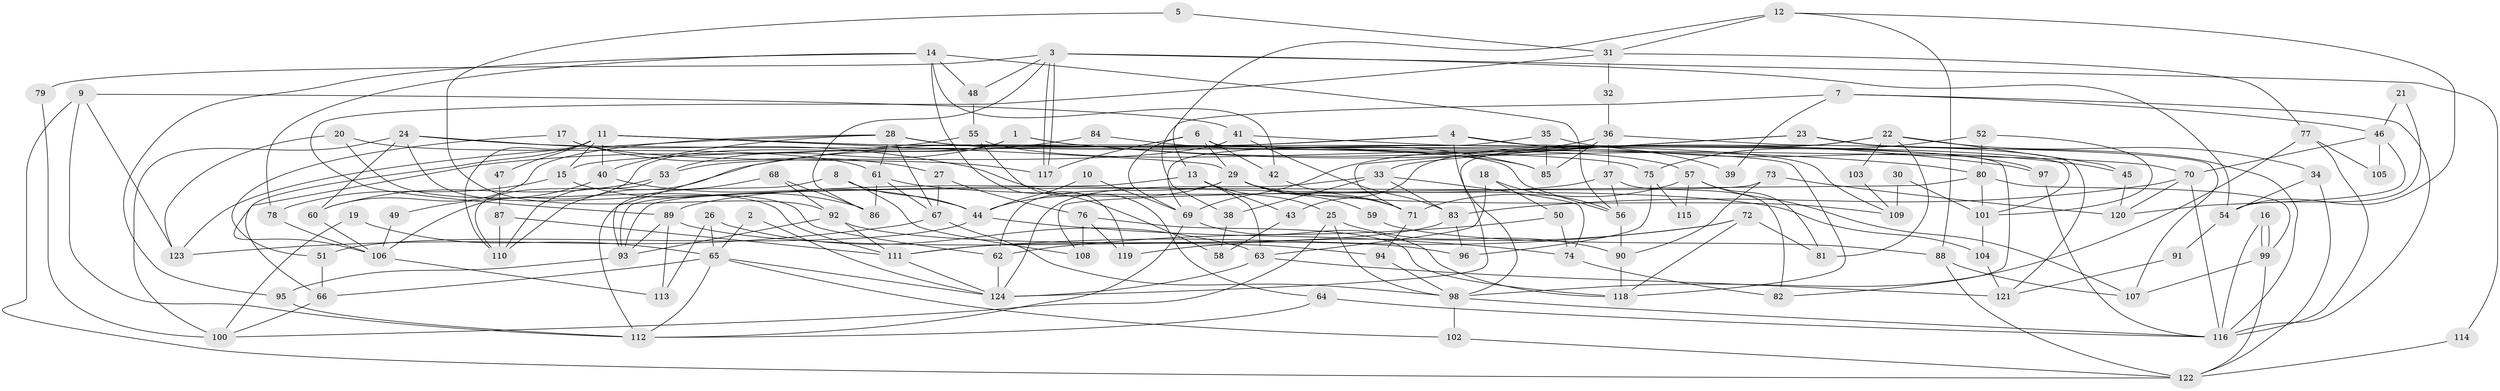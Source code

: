 // coarse degree distribution, {6: 0.0945945945945946, 5: 0.14864864864864866, 10: 0.02702702702702703, 7: 0.04054054054054054, 3: 0.1891891891891892, 19: 0.013513513513513514, 2: 0.14864864864864866, 12: 0.02702702702702703, 4: 0.20270270270270271, 8: 0.06756756756756757, 9: 0.02702702702702703, 13: 0.013513513513513514}
// Generated by graph-tools (version 1.1) at 2025/18/03/04/25 18:18:43]
// undirected, 124 vertices, 248 edges
graph export_dot {
graph [start="1"]
  node [color=gray90,style=filled];
  1;
  2;
  3;
  4;
  5;
  6;
  7;
  8;
  9;
  10;
  11;
  12;
  13;
  14;
  15;
  16;
  17;
  18;
  19;
  20;
  21;
  22;
  23;
  24;
  25;
  26;
  27;
  28;
  29;
  30;
  31;
  32;
  33;
  34;
  35;
  36;
  37;
  38;
  39;
  40;
  41;
  42;
  43;
  44;
  45;
  46;
  47;
  48;
  49;
  50;
  51;
  52;
  53;
  54;
  55;
  56;
  57;
  58;
  59;
  60;
  61;
  62;
  63;
  64;
  65;
  66;
  67;
  68;
  69;
  70;
  71;
  72;
  73;
  74;
  75;
  76;
  77;
  78;
  79;
  80;
  81;
  82;
  83;
  84;
  85;
  86;
  87;
  88;
  89;
  90;
  91;
  92;
  93;
  94;
  95;
  96;
  97;
  98;
  99;
  100;
  101;
  102;
  103;
  104;
  105;
  106;
  107;
  108;
  109;
  110;
  111;
  112;
  113;
  114;
  115;
  116;
  117;
  118;
  119;
  120;
  121;
  122;
  123;
  124;
  1 -- 106;
  1 -- 53;
  1 -- 80;
  1 -- 97;
  2 -- 124;
  2 -- 65;
  3 -- 117;
  3 -- 117;
  3 -- 48;
  3 -- 54;
  3 -- 79;
  3 -- 86;
  3 -- 114;
  4 -- 15;
  4 -- 98;
  4 -- 39;
  4 -- 101;
  4 -- 110;
  5 -- 92;
  5 -- 31;
  6 -- 69;
  6 -- 29;
  6 -- 42;
  6 -- 82;
  6 -- 117;
  7 -- 116;
  7 -- 46;
  7 -- 38;
  7 -- 39;
  8 -- 44;
  8 -- 112;
  8 -- 108;
  9 -- 41;
  9 -- 112;
  9 -- 122;
  9 -- 123;
  10 -- 44;
  10 -- 69;
  11 -- 40;
  11 -- 56;
  11 -- 15;
  11 -- 29;
  11 -- 47;
  11 -- 75;
  11 -- 106;
  11 -- 110;
  12 -- 13;
  12 -- 88;
  12 -- 31;
  12 -- 54;
  13 -- 25;
  13 -- 63;
  13 -- 43;
  13 -- 93;
  14 -- 56;
  14 -- 119;
  14 -- 42;
  14 -- 48;
  14 -- 78;
  14 -- 95;
  15 -- 86;
  15 -- 78;
  16 -- 99;
  16 -- 99;
  16 -- 116;
  17 -- 117;
  17 -- 27;
  17 -- 51;
  18 -- 56;
  18 -- 63;
  18 -- 50;
  19 -- 100;
  19 -- 65;
  20 -- 111;
  20 -- 61;
  20 -- 123;
  21 -- 54;
  21 -- 46;
  22 -- 34;
  22 -- 124;
  22 -- 43;
  22 -- 45;
  22 -- 81;
  22 -- 103;
  23 -- 33;
  23 -- 71;
  23 -- 116;
  23 -- 121;
  24 -- 70;
  24 -- 60;
  24 -- 58;
  24 -- 62;
  24 -- 100;
  25 -- 100;
  25 -- 98;
  25 -- 90;
  26 -- 113;
  26 -- 63;
  26 -- 65;
  27 -- 67;
  27 -- 76;
  28 -- 67;
  28 -- 123;
  28 -- 40;
  28 -- 60;
  28 -- 61;
  28 -- 85;
  28 -- 109;
  28 -- 118;
  29 -- 62;
  29 -- 44;
  29 -- 59;
  29 -- 71;
  29 -- 109;
  30 -- 101;
  30 -- 109;
  31 -- 89;
  31 -- 32;
  31 -- 77;
  32 -- 36;
  33 -- 38;
  33 -- 83;
  33 -- 74;
  33 -- 124;
  34 -- 54;
  34 -- 122;
  35 -- 45;
  35 -- 69;
  35 -- 85;
  36 -- 85;
  36 -- 69;
  36 -- 37;
  36 -- 107;
  37 -- 82;
  37 -- 56;
  37 -- 89;
  38 -- 58;
  40 -- 44;
  40 -- 49;
  41 -- 53;
  41 -- 97;
  41 -- 83;
  42 -- 71;
  43 -- 58;
  44 -- 74;
  44 -- 51;
  45 -- 120;
  46 -- 120;
  46 -- 70;
  46 -- 105;
  47 -- 87;
  48 -- 55;
  49 -- 106;
  50 -- 62;
  50 -- 74;
  51 -- 66;
  52 -- 101;
  52 -- 80;
  52 -- 75;
  53 -- 60;
  53 -- 110;
  54 -- 91;
  55 -- 64;
  55 -- 57;
  55 -- 66;
  56 -- 90;
  57 -- 71;
  57 -- 107;
  57 -- 81;
  57 -- 115;
  59 -- 88;
  60 -- 106;
  61 -- 67;
  61 -- 86;
  61 -- 104;
  62 -- 124;
  63 -- 121;
  63 -- 124;
  64 -- 112;
  64 -- 116;
  65 -- 66;
  65 -- 102;
  65 -- 112;
  65 -- 124;
  66 -- 100;
  67 -- 123;
  67 -- 98;
  68 -- 86;
  68 -- 110;
  68 -- 92;
  69 -- 118;
  69 -- 112;
  70 -- 83;
  70 -- 116;
  70 -- 120;
  71 -- 94;
  72 -- 111;
  72 -- 81;
  72 -- 118;
  72 -- 119;
  73 -- 90;
  73 -- 93;
  73 -- 120;
  74 -- 82;
  75 -- 96;
  75 -- 115;
  76 -- 108;
  76 -- 118;
  76 -- 119;
  77 -- 98;
  77 -- 105;
  77 -- 116;
  78 -- 106;
  79 -- 100;
  80 -- 99;
  80 -- 101;
  80 -- 108;
  83 -- 96;
  83 -- 111;
  84 -- 93;
  84 -- 85;
  87 -- 111;
  87 -- 110;
  88 -- 107;
  88 -- 122;
  89 -- 93;
  89 -- 96;
  89 -- 113;
  90 -- 118;
  91 -- 121;
  92 -- 111;
  92 -- 93;
  92 -- 94;
  93 -- 95;
  94 -- 98;
  95 -- 112;
  97 -- 116;
  98 -- 116;
  98 -- 102;
  99 -- 122;
  99 -- 107;
  101 -- 104;
  102 -- 122;
  103 -- 109;
  104 -- 121;
  106 -- 113;
  111 -- 124;
  114 -- 122;
}
